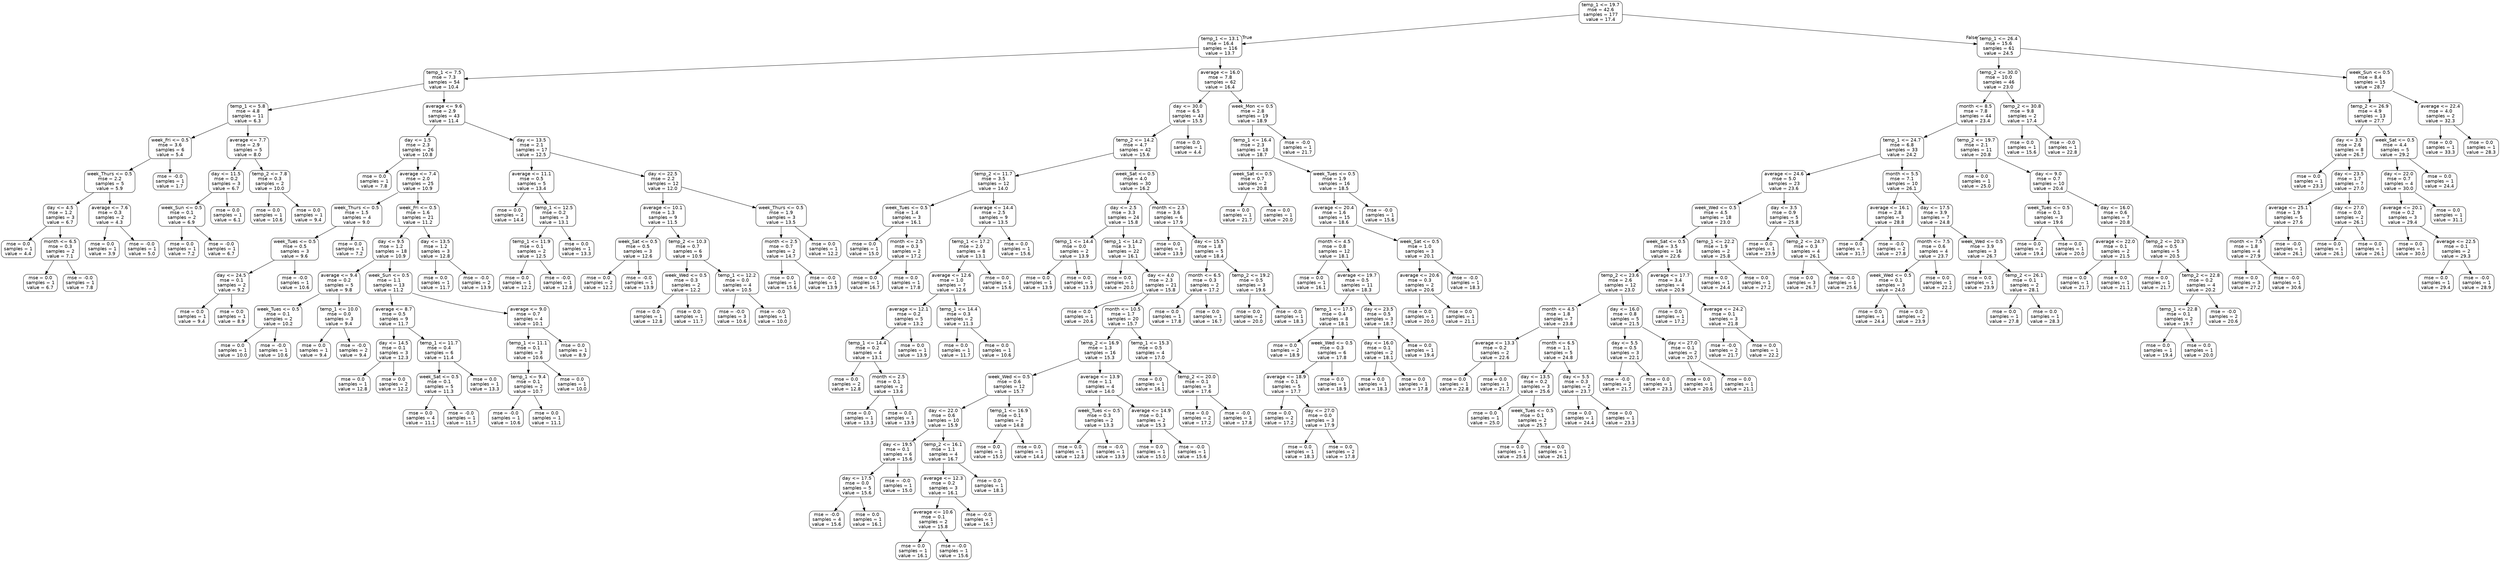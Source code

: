 digraph Tree {
node [shape=box, style="rounded", color="black", fontname=helvetica] ;
edge [fontname=helvetica] ;
0 [label="temp_1 <= 19.7\nmse = 42.6\nsamples = 177\nvalue = 17.4"] ;
1 [label="temp_1 <= 13.1\nmse = 16.4\nsamples = 116\nvalue = 13.7"] ;
0 -> 1 [labeldistance=2.5, labelangle=45, headlabel="True"] ;
2 [label="temp_1 <= 7.5\nmse = 7.3\nsamples = 54\nvalue = 10.4"] ;
1 -> 2 ;
3 [label="temp_1 <= 5.8\nmse = 4.8\nsamples = 11\nvalue = 6.3"] ;
2 -> 3 ;
4 [label="week_Fri <= 0.5\nmse = 3.6\nsamples = 6\nvalue = 5.4"] ;
3 -> 4 ;
5 [label="week_Thurs <= 0.5\nmse = 2.2\nsamples = 5\nvalue = 5.9"] ;
4 -> 5 ;
6 [label="day <= 4.5\nmse = 1.2\nsamples = 3\nvalue = 6.7"] ;
5 -> 6 ;
7 [label="mse = 0.0\nsamples = 1\nvalue = 4.4"] ;
6 -> 7 ;
8 [label="month <= 6.5\nmse = 0.3\nsamples = 2\nvalue = 7.1"] ;
6 -> 8 ;
9 [label="mse = 0.0\nsamples = 1\nvalue = 6.7"] ;
8 -> 9 ;
10 [label="mse = -0.0\nsamples = 1\nvalue = 7.8"] ;
8 -> 10 ;
11 [label="average <= 7.6\nmse = 0.3\nsamples = 2\nvalue = 4.3"] ;
5 -> 11 ;
12 [label="mse = 0.0\nsamples = 1\nvalue = 3.9"] ;
11 -> 12 ;
13 [label="mse = -0.0\nsamples = 1\nvalue = 5.0"] ;
11 -> 13 ;
14 [label="mse = -0.0\nsamples = 1\nvalue = 1.7"] ;
4 -> 14 ;
15 [label="average <= 7.7\nmse = 2.9\nsamples = 5\nvalue = 8.0"] ;
3 -> 15 ;
16 [label="day <= 11.5\nmse = 0.2\nsamples = 3\nvalue = 6.7"] ;
15 -> 16 ;
17 [label="week_Sun <= 0.5\nmse = 0.1\nsamples = 2\nvalue = 6.9"] ;
16 -> 17 ;
18 [label="mse = 0.0\nsamples = 1\nvalue = 7.2"] ;
17 -> 18 ;
19 [label="mse = -0.0\nsamples = 1\nvalue = 6.7"] ;
17 -> 19 ;
20 [label="mse = 0.0\nsamples = 1\nvalue = 6.1"] ;
16 -> 20 ;
21 [label="temp_2 <= 7.8\nmse = 0.3\nsamples = 2\nvalue = 10.0"] ;
15 -> 21 ;
22 [label="mse = 0.0\nsamples = 1\nvalue = 10.6"] ;
21 -> 22 ;
23 [label="mse = 0.0\nsamples = 1\nvalue = 9.4"] ;
21 -> 23 ;
24 [label="average <= 9.6\nmse = 2.9\nsamples = 43\nvalue = 11.4"] ;
2 -> 24 ;
25 [label="day <= 1.5\nmse = 2.3\nsamples = 26\nvalue = 10.8"] ;
24 -> 25 ;
26 [label="mse = 0.0\nsamples = 1\nvalue = 7.8"] ;
25 -> 26 ;
27 [label="average <= 7.4\nmse = 2.0\nsamples = 25\nvalue = 10.9"] ;
25 -> 27 ;
28 [label="week_Thurs <= 0.5\nmse = 1.5\nsamples = 4\nvalue = 9.0"] ;
27 -> 28 ;
29 [label="week_Tues <= 0.5\nmse = 0.5\nsamples = 3\nvalue = 9.6"] ;
28 -> 29 ;
30 [label="day <= 24.5\nmse = 0.1\nsamples = 2\nvalue = 9.2"] ;
29 -> 30 ;
31 [label="mse = 0.0\nsamples = 1\nvalue = 9.4"] ;
30 -> 31 ;
32 [label="mse = 0.0\nsamples = 1\nvalue = 8.9"] ;
30 -> 32 ;
33 [label="mse = -0.0\nsamples = 1\nvalue = 10.6"] ;
29 -> 33 ;
34 [label="mse = 0.0\nsamples = 1\nvalue = 7.2"] ;
28 -> 34 ;
35 [label="week_Fri <= 0.5\nmse = 1.6\nsamples = 21\nvalue = 11.2"] ;
27 -> 35 ;
36 [label="day <= 9.5\nmse = 1.2\nsamples = 18\nvalue = 10.9"] ;
35 -> 36 ;
37 [label="average <= 9.4\nmse = 0.2\nsamples = 5\nvalue = 9.8"] ;
36 -> 37 ;
38 [label="week_Tues <= 0.5\nmse = 0.1\nsamples = 2\nvalue = 10.2"] ;
37 -> 38 ;
39 [label="mse = 0.0\nsamples = 1\nvalue = 10.0"] ;
38 -> 39 ;
40 [label="mse = -0.0\nsamples = 1\nvalue = 10.6"] ;
38 -> 40 ;
41 [label="temp_1 <= 10.0\nmse = 0.0\nsamples = 3\nvalue = 9.4"] ;
37 -> 41 ;
42 [label="mse = 0.0\nsamples = 1\nvalue = 9.4"] ;
41 -> 42 ;
43 [label="mse = -0.0\nsamples = 2\nvalue = 9.4"] ;
41 -> 43 ;
44 [label="week_Sun <= 0.5\nmse = 1.1\nsamples = 13\nvalue = 11.2"] ;
36 -> 44 ;
45 [label="average <= 8.7\nmse = 0.5\nsamples = 9\nvalue = 11.7"] ;
44 -> 45 ;
46 [label="day <= 14.5\nmse = 0.1\nsamples = 3\nvalue = 12.3"] ;
45 -> 46 ;
47 [label="mse = 0.0\nsamples = 1\nvalue = 12.8"] ;
46 -> 47 ;
48 [label="mse = 0.0\nsamples = 2\nvalue = 12.2"] ;
46 -> 48 ;
49 [label="temp_1 <= 11.7\nmse = 0.4\nsamples = 6\nvalue = 11.4"] ;
45 -> 49 ;
50 [label="week_Sat <= 0.5\nmse = 0.1\nsamples = 5\nvalue = 11.3"] ;
49 -> 50 ;
51 [label="mse = 0.0\nsamples = 4\nvalue = 11.1"] ;
50 -> 51 ;
52 [label="mse = -0.0\nsamples = 1\nvalue = 11.7"] ;
50 -> 52 ;
53 [label="mse = 0.0\nsamples = 1\nvalue = 13.3"] ;
49 -> 53 ;
54 [label="average <= 9.0\nmse = 0.7\nsamples = 4\nvalue = 10.1"] ;
44 -> 54 ;
55 [label="temp_1 <= 11.1\nmse = 0.1\nsamples = 3\nvalue = 10.6"] ;
54 -> 55 ;
56 [label="temp_1 <= 9.4\nmse = 0.1\nsamples = 2\nvalue = 10.7"] ;
55 -> 56 ;
57 [label="mse = -0.0\nsamples = 1\nvalue = 10.6"] ;
56 -> 57 ;
58 [label="mse = 0.0\nsamples = 1\nvalue = 11.1"] ;
56 -> 58 ;
59 [label="mse = 0.0\nsamples = 1\nvalue = 10.0"] ;
55 -> 59 ;
60 [label="mse = 0.0\nsamples = 1\nvalue = 8.9"] ;
54 -> 60 ;
61 [label="day <= 13.5\nmse = 1.2\nsamples = 3\nvalue = 12.8"] ;
35 -> 61 ;
62 [label="mse = 0.0\nsamples = 1\nvalue = 11.7"] ;
61 -> 62 ;
63 [label="mse = -0.0\nsamples = 2\nvalue = 13.9"] ;
61 -> 63 ;
64 [label="day <= 13.5\nmse = 2.1\nsamples = 17\nvalue = 12.5"] ;
24 -> 64 ;
65 [label="average <= 11.1\nmse = 0.5\nsamples = 5\nvalue = 13.4"] ;
64 -> 65 ;
66 [label="mse = 0.0\nsamples = 2\nvalue = 14.4"] ;
65 -> 66 ;
67 [label="temp_1 <= 12.5\nmse = 0.2\nsamples = 3\nvalue = 13.1"] ;
65 -> 67 ;
68 [label="temp_1 <= 11.9\nmse = 0.1\nsamples = 2\nvalue = 12.5"] ;
67 -> 68 ;
69 [label="mse = 0.0\nsamples = 1\nvalue = 12.2"] ;
68 -> 69 ;
70 [label="mse = -0.0\nsamples = 1\nvalue = 12.8"] ;
68 -> 70 ;
71 [label="mse = 0.0\nsamples = 1\nvalue = 13.3"] ;
67 -> 71 ;
72 [label="day <= 22.5\nmse = 2.2\nsamples = 12\nvalue = 12.0"] ;
64 -> 72 ;
73 [label="average <= 10.1\nmse = 1.3\nsamples = 9\nvalue = 11.5"] ;
72 -> 73 ;
74 [label="week_Sat <= 0.5\nmse = 0.5\nsamples = 3\nvalue = 12.6"] ;
73 -> 74 ;
75 [label="mse = 0.0\nsamples = 2\nvalue = 12.2"] ;
74 -> 75 ;
76 [label="mse = -0.0\nsamples = 1\nvalue = 13.9"] ;
74 -> 76 ;
77 [label="temp_2 <= 10.3\nmse = 0.7\nsamples = 6\nvalue = 10.9"] ;
73 -> 77 ;
78 [label="week_Wed <= 0.5\nmse = 0.3\nsamples = 2\nvalue = 12.2"] ;
77 -> 78 ;
79 [label="mse = 0.0\nsamples = 1\nvalue = 12.8"] ;
78 -> 79 ;
80 [label="mse = 0.0\nsamples = 1\nvalue = 11.7"] ;
78 -> 80 ;
81 [label="temp_1 <= 12.2\nmse = 0.0\nsamples = 4\nvalue = 10.5"] ;
77 -> 81 ;
82 [label="mse = -0.0\nsamples = 3\nvalue = 10.6"] ;
81 -> 82 ;
83 [label="mse = -0.0\nsamples = 1\nvalue = 10.0"] ;
81 -> 83 ;
84 [label="week_Thurs <= 0.5\nmse = 1.9\nsamples = 3\nvalue = 13.5"] ;
72 -> 84 ;
85 [label="month <= 2.5\nmse = 0.7\nsamples = 2\nvalue = 14.7"] ;
84 -> 85 ;
86 [label="mse = 0.0\nsamples = 1\nvalue = 15.6"] ;
85 -> 86 ;
87 [label="mse = -0.0\nsamples = 1\nvalue = 13.9"] ;
85 -> 87 ;
88 [label="mse = 0.0\nsamples = 1\nvalue = 12.2"] ;
84 -> 88 ;
89 [label="average <= 16.0\nmse = 7.8\nsamples = 62\nvalue = 16.4"] ;
1 -> 89 ;
90 [label="day <= 30.0\nmse = 6.5\nsamples = 43\nvalue = 15.5"] ;
89 -> 90 ;
91 [label="temp_2 <= 14.2\nmse = 4.7\nsamples = 42\nvalue = 15.6"] ;
90 -> 91 ;
92 [label="temp_2 <= 11.7\nmse = 3.5\nsamples = 12\nvalue = 14.0"] ;
91 -> 92 ;
93 [label="week_Tues <= 0.5\nmse = 1.4\nsamples = 3\nvalue = 16.1"] ;
92 -> 93 ;
94 [label="mse = 0.0\nsamples = 1\nvalue = 15.0"] ;
93 -> 94 ;
95 [label="month <= 2.5\nmse = 0.3\nsamples = 2\nvalue = 17.2"] ;
93 -> 95 ;
96 [label="mse = 0.0\nsamples = 1\nvalue = 16.7"] ;
95 -> 96 ;
97 [label="mse = 0.0\nsamples = 1\nvalue = 17.8"] ;
95 -> 97 ;
98 [label="average <= 14.4\nmse = 2.5\nsamples = 9\nvalue = 13.5"] ;
92 -> 98 ;
99 [label="temp_1 <= 17.2\nmse = 2.0\nsamples = 8\nvalue = 13.1"] ;
98 -> 99 ;
100 [label="average <= 12.6\nmse = 1.0\nsamples = 7\nvalue = 12.6"] ;
99 -> 100 ;
101 [label="average <= 12.1\nmse = 0.2\nsamples = 5\nvalue = 13.2"] ;
100 -> 101 ;
102 [label="temp_1 <= 14.4\nmse = 0.2\nsamples = 4\nvalue = 13.1"] ;
101 -> 102 ;
103 [label="mse = 0.0\nsamples = 2\nvalue = 12.8"] ;
102 -> 103 ;
104 [label="month <= 2.5\nmse = 0.1\nsamples = 2\nvalue = 13.6"] ;
102 -> 104 ;
105 [label="mse = 0.0\nsamples = 1\nvalue = 13.3"] ;
104 -> 105 ;
106 [label="mse = 0.0\nsamples = 1\nvalue = 13.9"] ;
104 -> 106 ;
107 [label="mse = 0.0\nsamples = 1\nvalue = 13.9"] ;
101 -> 107 ;
108 [label="temp_1 <= 14.4\nmse = 0.3\nsamples = 2\nvalue = 11.3"] ;
100 -> 108 ;
109 [label="mse = 0.0\nsamples = 1\nvalue = 11.7"] ;
108 -> 109 ;
110 [label="mse = 0.0\nsamples = 1\nvalue = 10.6"] ;
108 -> 110 ;
111 [label="mse = 0.0\nsamples = 1\nvalue = 15.6"] ;
99 -> 111 ;
112 [label="mse = 0.0\nsamples = 1\nvalue = 15.6"] ;
98 -> 112 ;
113 [label="week_Sat <= 0.5\nmse = 4.0\nsamples = 30\nvalue = 16.2"] ;
91 -> 113 ;
114 [label="day <= 2.5\nmse = 3.3\nsamples = 24\nvalue = 15.8"] ;
113 -> 114 ;
115 [label="temp_1 <= 14.4\nmse = 0.0\nsamples = 2\nvalue = 13.9"] ;
114 -> 115 ;
116 [label="mse = 0.0\nsamples = 1\nvalue = 13.9"] ;
115 -> 116 ;
117 [label="mse = 0.0\nsamples = 1\nvalue = 13.9"] ;
115 -> 117 ;
118 [label="temp_1 <= 14.2\nmse = 3.1\nsamples = 22\nvalue = 16.1"] ;
114 -> 118 ;
119 [label="mse = 0.0\nsamples = 1\nvalue = 20.0"] ;
118 -> 119 ;
120 [label="day <= 4.0\nmse = 2.3\nsamples = 21\nvalue = 15.8"] ;
118 -> 120 ;
121 [label="mse = 0.0\nsamples = 1\nvalue = 20.6"] ;
120 -> 121 ;
122 [label="month <= 10.5\nmse = 1.7\nsamples = 20\nvalue = 15.7"] ;
120 -> 122 ;
123 [label="temp_2 <= 16.9\nmse = 1.3\nsamples = 16\nvalue = 15.3"] ;
122 -> 123 ;
124 [label="week_Wed <= 0.5\nmse = 0.6\nsamples = 12\nvalue = 15.7"] ;
123 -> 124 ;
125 [label="day <= 22.0\nmse = 0.6\nsamples = 10\nvalue = 15.9"] ;
124 -> 125 ;
126 [label="day <= 19.5\nmse = 0.1\nsamples = 6\nvalue = 15.6"] ;
125 -> 126 ;
127 [label="day <= 17.5\nmse = 0.0\nsamples = 5\nvalue = 15.6"] ;
126 -> 127 ;
128 [label="mse = -0.0\nsamples = 4\nvalue = 15.6"] ;
127 -> 128 ;
129 [label="mse = 0.0\nsamples = 1\nvalue = 16.1"] ;
127 -> 129 ;
130 [label="mse = -0.0\nsamples = 1\nvalue = 15.0"] ;
126 -> 130 ;
131 [label="temp_2 <= 16.1\nmse = 1.1\nsamples = 4\nvalue = 16.7"] ;
125 -> 131 ;
132 [label="average <= 12.3\nmse = 0.2\nsamples = 3\nvalue = 16.1"] ;
131 -> 132 ;
133 [label="average <= 10.6\nmse = 0.1\nsamples = 2\nvalue = 15.8"] ;
132 -> 133 ;
134 [label="mse = 0.0\nsamples = 1\nvalue = 16.1"] ;
133 -> 134 ;
135 [label="mse = -0.0\nsamples = 1\nvalue = 15.6"] ;
133 -> 135 ;
136 [label="mse = -0.0\nsamples = 1\nvalue = 16.7"] ;
132 -> 136 ;
137 [label="mse = 0.0\nsamples = 1\nvalue = 18.3"] ;
131 -> 137 ;
138 [label="temp_1 <= 16.9\nmse = 0.1\nsamples = 2\nvalue = 14.8"] ;
124 -> 138 ;
139 [label="mse = 0.0\nsamples = 1\nvalue = 15.0"] ;
138 -> 139 ;
140 [label="mse = 0.0\nsamples = 1\nvalue = 14.4"] ;
138 -> 140 ;
141 [label="average <= 13.9\nmse = 1.1\nsamples = 4\nvalue = 14.0"] ;
123 -> 141 ;
142 [label="week_Tues <= 0.5\nmse = 0.3\nsamples = 2\nvalue = 13.3"] ;
141 -> 142 ;
143 [label="mse = 0.0\nsamples = 1\nvalue = 12.8"] ;
142 -> 143 ;
144 [label="mse = -0.0\nsamples = 1\nvalue = 13.9"] ;
142 -> 144 ;
145 [label="average <= 14.9\nmse = 0.1\nsamples = 2\nvalue = 15.3"] ;
141 -> 145 ;
146 [label="mse = 0.0\nsamples = 1\nvalue = 15.0"] ;
145 -> 146 ;
147 [label="mse = -0.0\nsamples = 1\nvalue = 15.6"] ;
145 -> 147 ;
148 [label="temp_1 <= 15.3\nmse = 0.5\nsamples = 4\nvalue = 17.0"] ;
122 -> 148 ;
149 [label="mse = 0.0\nsamples = 1\nvalue = 16.1"] ;
148 -> 149 ;
150 [label="temp_2 <= 20.0\nmse = 0.1\nsamples = 3\nvalue = 17.6"] ;
148 -> 150 ;
151 [label="mse = 0.0\nsamples = 2\nvalue = 17.2"] ;
150 -> 151 ;
152 [label="mse = -0.0\nsamples = 1\nvalue = 17.8"] ;
150 -> 152 ;
153 [label="month <= 2.5\nmse = 3.6\nsamples = 6\nvalue = 17.9"] ;
113 -> 153 ;
154 [label="mse = 0.0\nsamples = 1\nvalue = 13.9"] ;
153 -> 154 ;
155 [label="day <= 15.5\nmse = 1.8\nsamples = 5\nvalue = 18.4"] ;
153 -> 155 ;
156 [label="month <= 6.5\nmse = 0.3\nsamples = 2\nvalue = 17.2"] ;
155 -> 156 ;
157 [label="mse = 0.0\nsamples = 1\nvalue = 17.8"] ;
156 -> 157 ;
158 [label="mse = 0.0\nsamples = 1\nvalue = 16.7"] ;
156 -> 158 ;
159 [label="temp_2 <= 19.2\nmse = 0.5\nsamples = 3\nvalue = 19.6"] ;
155 -> 159 ;
160 [label="mse = 0.0\nsamples = 2\nvalue = 20.0"] ;
159 -> 160 ;
161 [label="mse = -0.0\nsamples = 1\nvalue = 18.3"] ;
159 -> 161 ;
162 [label="mse = 0.0\nsamples = 1\nvalue = 4.4"] ;
90 -> 162 ;
163 [label="week_Mon <= 0.5\nmse = 2.8\nsamples = 19\nvalue = 18.9"] ;
89 -> 163 ;
164 [label="temp_1 <= 16.4\nmse = 2.3\nsamples = 18\nvalue = 18.7"] ;
163 -> 164 ;
165 [label="week_Sat <= 0.5\nmse = 0.7\nsamples = 2\nvalue = 20.8"] ;
164 -> 165 ;
166 [label="mse = 0.0\nsamples = 1\nvalue = 21.7"] ;
165 -> 166 ;
167 [label="mse = 0.0\nsamples = 1\nvalue = 20.0"] ;
165 -> 167 ;
168 [label="week_Tues <= 0.5\nmse = 1.9\nsamples = 16\nvalue = 18.5"] ;
164 -> 168 ;
169 [label="average <= 20.4\nmse = 1.6\nsamples = 15\nvalue = 18.6"] ;
168 -> 169 ;
170 [label="month <= 4.5\nmse = 0.8\nsamples = 12\nvalue = 18.1"] ;
169 -> 170 ;
171 [label="mse = 0.0\nsamples = 1\nvalue = 16.1"] ;
170 -> 171 ;
172 [label="average <= 19.7\nmse = 0.5\nsamples = 11\nvalue = 18.3"] ;
170 -> 172 ;
173 [label="temp_1 <= 17.5\nmse = 0.4\nsamples = 8\nvalue = 18.1"] ;
172 -> 173 ;
174 [label="mse = 0.0\nsamples = 2\nvalue = 18.9"] ;
173 -> 174 ;
175 [label="week_Wed <= 0.5\nmse = 0.3\nsamples = 6\nvalue = 17.8"] ;
173 -> 175 ;
176 [label="average <= 18.9\nmse = 0.1\nsamples = 5\nvalue = 17.7"] ;
175 -> 176 ;
177 [label="mse = 0.0\nsamples = 2\nvalue = 17.2"] ;
176 -> 177 ;
178 [label="day <= 27.0\nmse = 0.0\nsamples = 3\nvalue = 17.9"] ;
176 -> 178 ;
179 [label="mse = 0.0\nsamples = 1\nvalue = 18.3"] ;
178 -> 179 ;
180 [label="mse = 0.0\nsamples = 2\nvalue = 17.8"] ;
178 -> 180 ;
181 [label="mse = 0.0\nsamples = 1\nvalue = 18.9"] ;
175 -> 181 ;
182 [label="day <= 23.5\nmse = 0.5\nsamples = 3\nvalue = 18.7"] ;
172 -> 182 ;
183 [label="day <= 16.0\nmse = 0.1\nsamples = 2\nvalue = 18.1"] ;
182 -> 183 ;
184 [label="mse = 0.0\nsamples = 1\nvalue = 18.3"] ;
183 -> 184 ;
185 [label="mse = 0.0\nsamples = 1\nvalue = 17.8"] ;
183 -> 185 ;
186 [label="mse = 0.0\nsamples = 1\nvalue = 19.4"] ;
182 -> 186 ;
187 [label="week_Sat <= 0.5\nmse = 1.0\nsamples = 3\nvalue = 20.1"] ;
169 -> 187 ;
188 [label="average <= 20.6\nmse = 0.3\nsamples = 2\nvalue = 20.6"] ;
187 -> 188 ;
189 [label="mse = 0.0\nsamples = 1\nvalue = 20.0"] ;
188 -> 189 ;
190 [label="mse = 0.0\nsamples = 1\nvalue = 21.1"] ;
188 -> 190 ;
191 [label="mse = -0.0\nsamples = 1\nvalue = 18.3"] ;
187 -> 191 ;
192 [label="mse = -0.0\nsamples = 1\nvalue = 15.6"] ;
168 -> 192 ;
193 [label="mse = -0.0\nsamples = 1\nvalue = 21.7"] ;
163 -> 193 ;
194 [label="temp_1 <= 26.4\nmse = 15.6\nsamples = 61\nvalue = 24.5"] ;
0 -> 194 [labeldistance=2.5, labelangle=-45, headlabel="False"] ;
195 [label="temp_2 <= 30.0\nmse = 10.0\nsamples = 46\nvalue = 23.0"] ;
194 -> 195 ;
196 [label="month <= 8.5\nmse = 7.8\nsamples = 44\nvalue = 23.4"] ;
195 -> 196 ;
197 [label="temp_1 <= 24.7\nmse = 6.8\nsamples = 33\nvalue = 24.2"] ;
196 -> 197 ;
198 [label="average <= 24.6\nmse = 5.0\nsamples = 23\nvalue = 23.6"] ;
197 -> 198 ;
199 [label="week_Wed <= 0.5\nmse = 4.5\nsamples = 18\nvalue = 23.0"] ;
198 -> 199 ;
200 [label="week_Sat <= 0.5\nmse = 3.5\nsamples = 16\nvalue = 22.6"] ;
199 -> 200 ;
201 [label="temp_2 <= 23.6\nmse = 2.6\nsamples = 12\nvalue = 23.0"] ;
200 -> 201 ;
202 [label="month <= 4.5\nmse = 1.8\nsamples = 7\nvalue = 23.8"] ;
201 -> 202 ;
203 [label="average <= 13.3\nmse = 0.2\nsamples = 2\nvalue = 22.6"] ;
202 -> 203 ;
204 [label="mse = 0.0\nsamples = 1\nvalue = 22.8"] ;
203 -> 204 ;
205 [label="mse = 0.0\nsamples = 1\nvalue = 21.7"] ;
203 -> 205 ;
206 [label="month <= 6.5\nmse = 1.1\nsamples = 5\nvalue = 24.8"] ;
202 -> 206 ;
207 [label="day <= 13.5\nmse = 0.2\nsamples = 3\nvalue = 25.6"] ;
206 -> 207 ;
208 [label="mse = 0.0\nsamples = 1\nvalue = 25.0"] ;
207 -> 208 ;
209 [label="week_Tues <= 0.5\nmse = 0.1\nsamples = 2\nvalue = 25.7"] ;
207 -> 209 ;
210 [label="mse = 0.0\nsamples = 1\nvalue = 25.6"] ;
209 -> 210 ;
211 [label="mse = 0.0\nsamples = 1\nvalue = 26.1"] ;
209 -> 211 ;
212 [label="day <= 5.5\nmse = 0.3\nsamples = 2\nvalue = 23.7"] ;
206 -> 212 ;
213 [label="mse = 0.0\nsamples = 1\nvalue = 24.4"] ;
212 -> 213 ;
214 [label="mse = 0.0\nsamples = 1\nvalue = 23.3"] ;
212 -> 214 ;
215 [label="day <= 16.0\nmse = 0.8\nsamples = 5\nvalue = 21.5"] ;
201 -> 215 ;
216 [label="day <= 5.5\nmse = 0.5\nsamples = 3\nvalue = 22.1"] ;
215 -> 216 ;
217 [label="mse = -0.0\nsamples = 2\nvalue = 21.7"] ;
216 -> 217 ;
218 [label="mse = 0.0\nsamples = 1\nvalue = 23.3"] ;
216 -> 218 ;
219 [label="day <= 27.0\nmse = 0.1\nsamples = 2\nvalue = 20.7"] ;
215 -> 219 ;
220 [label="mse = 0.0\nsamples = 1\nvalue = 20.6"] ;
219 -> 220 ;
221 [label="mse = 0.0\nsamples = 1\nvalue = 21.1"] ;
219 -> 221 ;
222 [label="average <= 17.7\nmse = 3.4\nsamples = 4\nvalue = 20.9"] ;
200 -> 222 ;
223 [label="mse = 0.0\nsamples = 1\nvalue = 17.2"] ;
222 -> 223 ;
224 [label="average <= 24.2\nmse = 0.1\nsamples = 3\nvalue = 21.8"] ;
222 -> 224 ;
225 [label="mse = -0.0\nsamples = 2\nvalue = 21.7"] ;
224 -> 225 ;
226 [label="mse = 0.0\nsamples = 1\nvalue = 22.2"] ;
224 -> 226 ;
227 [label="temp_1 <= 22.2\nmse = 1.9\nsamples = 2\nvalue = 25.8"] ;
199 -> 227 ;
228 [label="mse = 0.0\nsamples = 1\nvalue = 24.4"] ;
227 -> 228 ;
229 [label="mse = 0.0\nsamples = 1\nvalue = 27.2"] ;
227 -> 229 ;
230 [label="day <= 3.5\nmse = 0.9\nsamples = 5\nvalue = 25.8"] ;
198 -> 230 ;
231 [label="mse = 0.0\nsamples = 1\nvalue = 23.9"] ;
230 -> 231 ;
232 [label="temp_2 <= 24.7\nmse = 0.3\nsamples = 4\nvalue = 26.1"] ;
230 -> 232 ;
233 [label="mse = 0.0\nsamples = 3\nvalue = 26.7"] ;
232 -> 233 ;
234 [label="mse = -0.0\nsamples = 1\nvalue = 25.6"] ;
232 -> 234 ;
235 [label="month <= 5.5\nmse = 7.1\nsamples = 10\nvalue = 26.1"] ;
197 -> 235 ;
236 [label="average <= 16.1\nmse = 2.8\nsamples = 3\nvalue = 28.8"] ;
235 -> 236 ;
237 [label="mse = 0.0\nsamples = 1\nvalue = 31.7"] ;
236 -> 237 ;
238 [label="mse = -0.0\nsamples = 2\nvalue = 27.8"] ;
236 -> 238 ;
239 [label="day <= 17.5\nmse = 3.9\nsamples = 7\nvalue = 24.8"] ;
235 -> 239 ;
240 [label="month <= 7.5\nmse = 0.6\nsamples = 4\nvalue = 23.7"] ;
239 -> 240 ;
241 [label="week_Wed <= 0.5\nmse = 0.1\nsamples = 3\nvalue = 24.0"] ;
240 -> 241 ;
242 [label="mse = 0.0\nsamples = 1\nvalue = 24.4"] ;
241 -> 242 ;
243 [label="mse = 0.0\nsamples = 2\nvalue = 23.9"] ;
241 -> 243 ;
244 [label="mse = 0.0\nsamples = 1\nvalue = 22.2"] ;
240 -> 244 ;
245 [label="week_Wed <= 0.5\nmse = 3.9\nsamples = 3\nvalue = 26.7"] ;
239 -> 245 ;
246 [label="mse = 0.0\nsamples = 1\nvalue = 23.9"] ;
245 -> 246 ;
247 [label="temp_2 <= 26.1\nmse = 0.1\nsamples = 2\nvalue = 28.1"] ;
245 -> 247 ;
248 [label="mse = 0.0\nsamples = 1\nvalue = 27.8"] ;
247 -> 248 ;
249 [label="mse = 0.0\nsamples = 1\nvalue = 28.3"] ;
247 -> 249 ;
250 [label="temp_2 <= 19.7\nmse = 2.1\nsamples = 11\nvalue = 20.8"] ;
196 -> 250 ;
251 [label="mse = 0.0\nsamples = 1\nvalue = 25.0"] ;
250 -> 251 ;
252 [label="day <= 9.0\nmse = 0.7\nsamples = 10\nvalue = 20.4"] ;
250 -> 252 ;
253 [label="week_Tues <= 0.5\nmse = 0.1\nsamples = 3\nvalue = 19.6"] ;
252 -> 253 ;
254 [label="mse = 0.0\nsamples = 2\nvalue = 19.4"] ;
253 -> 254 ;
255 [label="mse = 0.0\nsamples = 1\nvalue = 20.0"] ;
253 -> 255 ;
256 [label="day <= 16.0\nmse = 0.6\nsamples = 7\nvalue = 20.8"] ;
252 -> 256 ;
257 [label="average <= 22.0\nmse = 0.1\nsamples = 2\nvalue = 21.5"] ;
256 -> 257 ;
258 [label="mse = 0.0\nsamples = 1\nvalue = 21.7"] ;
257 -> 258 ;
259 [label="mse = 0.0\nsamples = 1\nvalue = 21.1"] ;
257 -> 259 ;
260 [label="temp_2 <= 20.3\nmse = 0.5\nsamples = 5\nvalue = 20.5"] ;
256 -> 260 ;
261 [label="mse = 0.0\nsamples = 1\nvalue = 21.7"] ;
260 -> 261 ;
262 [label="temp_2 <= 22.8\nmse = 0.2\nsamples = 4\nvalue = 20.2"] ;
260 -> 262 ;
263 [label="temp_1 <= 22.8\nmse = 0.1\nsamples = 2\nvalue = 19.7"] ;
262 -> 263 ;
264 [label="mse = 0.0\nsamples = 1\nvalue = 19.4"] ;
263 -> 264 ;
265 [label="mse = 0.0\nsamples = 1\nvalue = 20.0"] ;
263 -> 265 ;
266 [label="mse = -0.0\nsamples = 2\nvalue = 20.6"] ;
262 -> 266 ;
267 [label="temp_2 <= 30.8\nmse = 9.8\nsamples = 2\nvalue = 17.4"] ;
195 -> 267 ;
268 [label="mse = 0.0\nsamples = 1\nvalue = 15.6"] ;
267 -> 268 ;
269 [label="mse = -0.0\nsamples = 1\nvalue = 22.8"] ;
267 -> 269 ;
270 [label="week_Sun <= 0.5\nmse = 8.4\nsamples = 15\nvalue = 28.7"] ;
194 -> 270 ;
271 [label="temp_2 <= 26.9\nmse = 4.9\nsamples = 13\nvalue = 27.7"] ;
270 -> 271 ;
272 [label="day <= 3.5\nmse = 2.6\nsamples = 8\nvalue = 26.7"] ;
271 -> 272 ;
273 [label="mse = 0.0\nsamples = 1\nvalue = 23.3"] ;
272 -> 273 ;
274 [label="day <= 23.5\nmse = 1.7\nsamples = 7\nvalue = 27.0"] ;
272 -> 274 ;
275 [label="average <= 25.1\nmse = 1.9\nsamples = 5\nvalue = 27.6"] ;
274 -> 275 ;
276 [label="month <= 7.5\nmse = 1.8\nsamples = 4\nvalue = 27.9"] ;
275 -> 276 ;
277 [label="mse = 0.0\nsamples = 3\nvalue = 27.2"] ;
276 -> 277 ;
278 [label="mse = -0.0\nsamples = 1\nvalue = 30.6"] ;
276 -> 278 ;
279 [label="mse = -0.0\nsamples = 1\nvalue = 26.1"] ;
275 -> 279 ;
280 [label="day <= 27.0\nmse = 0.0\nsamples = 2\nvalue = 26.1"] ;
274 -> 280 ;
281 [label="mse = 0.0\nsamples = 1\nvalue = 26.1"] ;
280 -> 281 ;
282 [label="mse = 0.0\nsamples = 1\nvalue = 26.1"] ;
280 -> 282 ;
283 [label="week_Sat <= 0.5\nmse = 4.4\nsamples = 5\nvalue = 29.2"] ;
271 -> 283 ;
284 [label="day <= 22.0\nmse = 0.7\nsamples = 4\nvalue = 30.0"] ;
283 -> 284 ;
285 [label="average <= 20.1\nmse = 0.2\nsamples = 3\nvalue = 29.4"] ;
284 -> 285 ;
286 [label="mse = 0.0\nsamples = 1\nvalue = 30.0"] ;
285 -> 286 ;
287 [label="average <= 22.5\nmse = 0.1\nsamples = 2\nvalue = 29.3"] ;
285 -> 287 ;
288 [label="mse = 0.0\nsamples = 1\nvalue = 29.4"] ;
287 -> 288 ;
289 [label="mse = -0.0\nsamples = 1\nvalue = 28.9"] ;
287 -> 289 ;
290 [label="mse = 0.0\nsamples = 1\nvalue = 31.1"] ;
284 -> 290 ;
291 [label="mse = 0.0\nsamples = 1\nvalue = 24.4"] ;
283 -> 291 ;
292 [label="average <= 22.4\nmse = 4.0\nsamples = 2\nvalue = 32.3"] ;
270 -> 292 ;
293 [label="mse = 0.0\nsamples = 1\nvalue = 33.3"] ;
292 -> 293 ;
294 [label="mse = 0.0\nsamples = 1\nvalue = 28.3"] ;
292 -> 294 ;
}